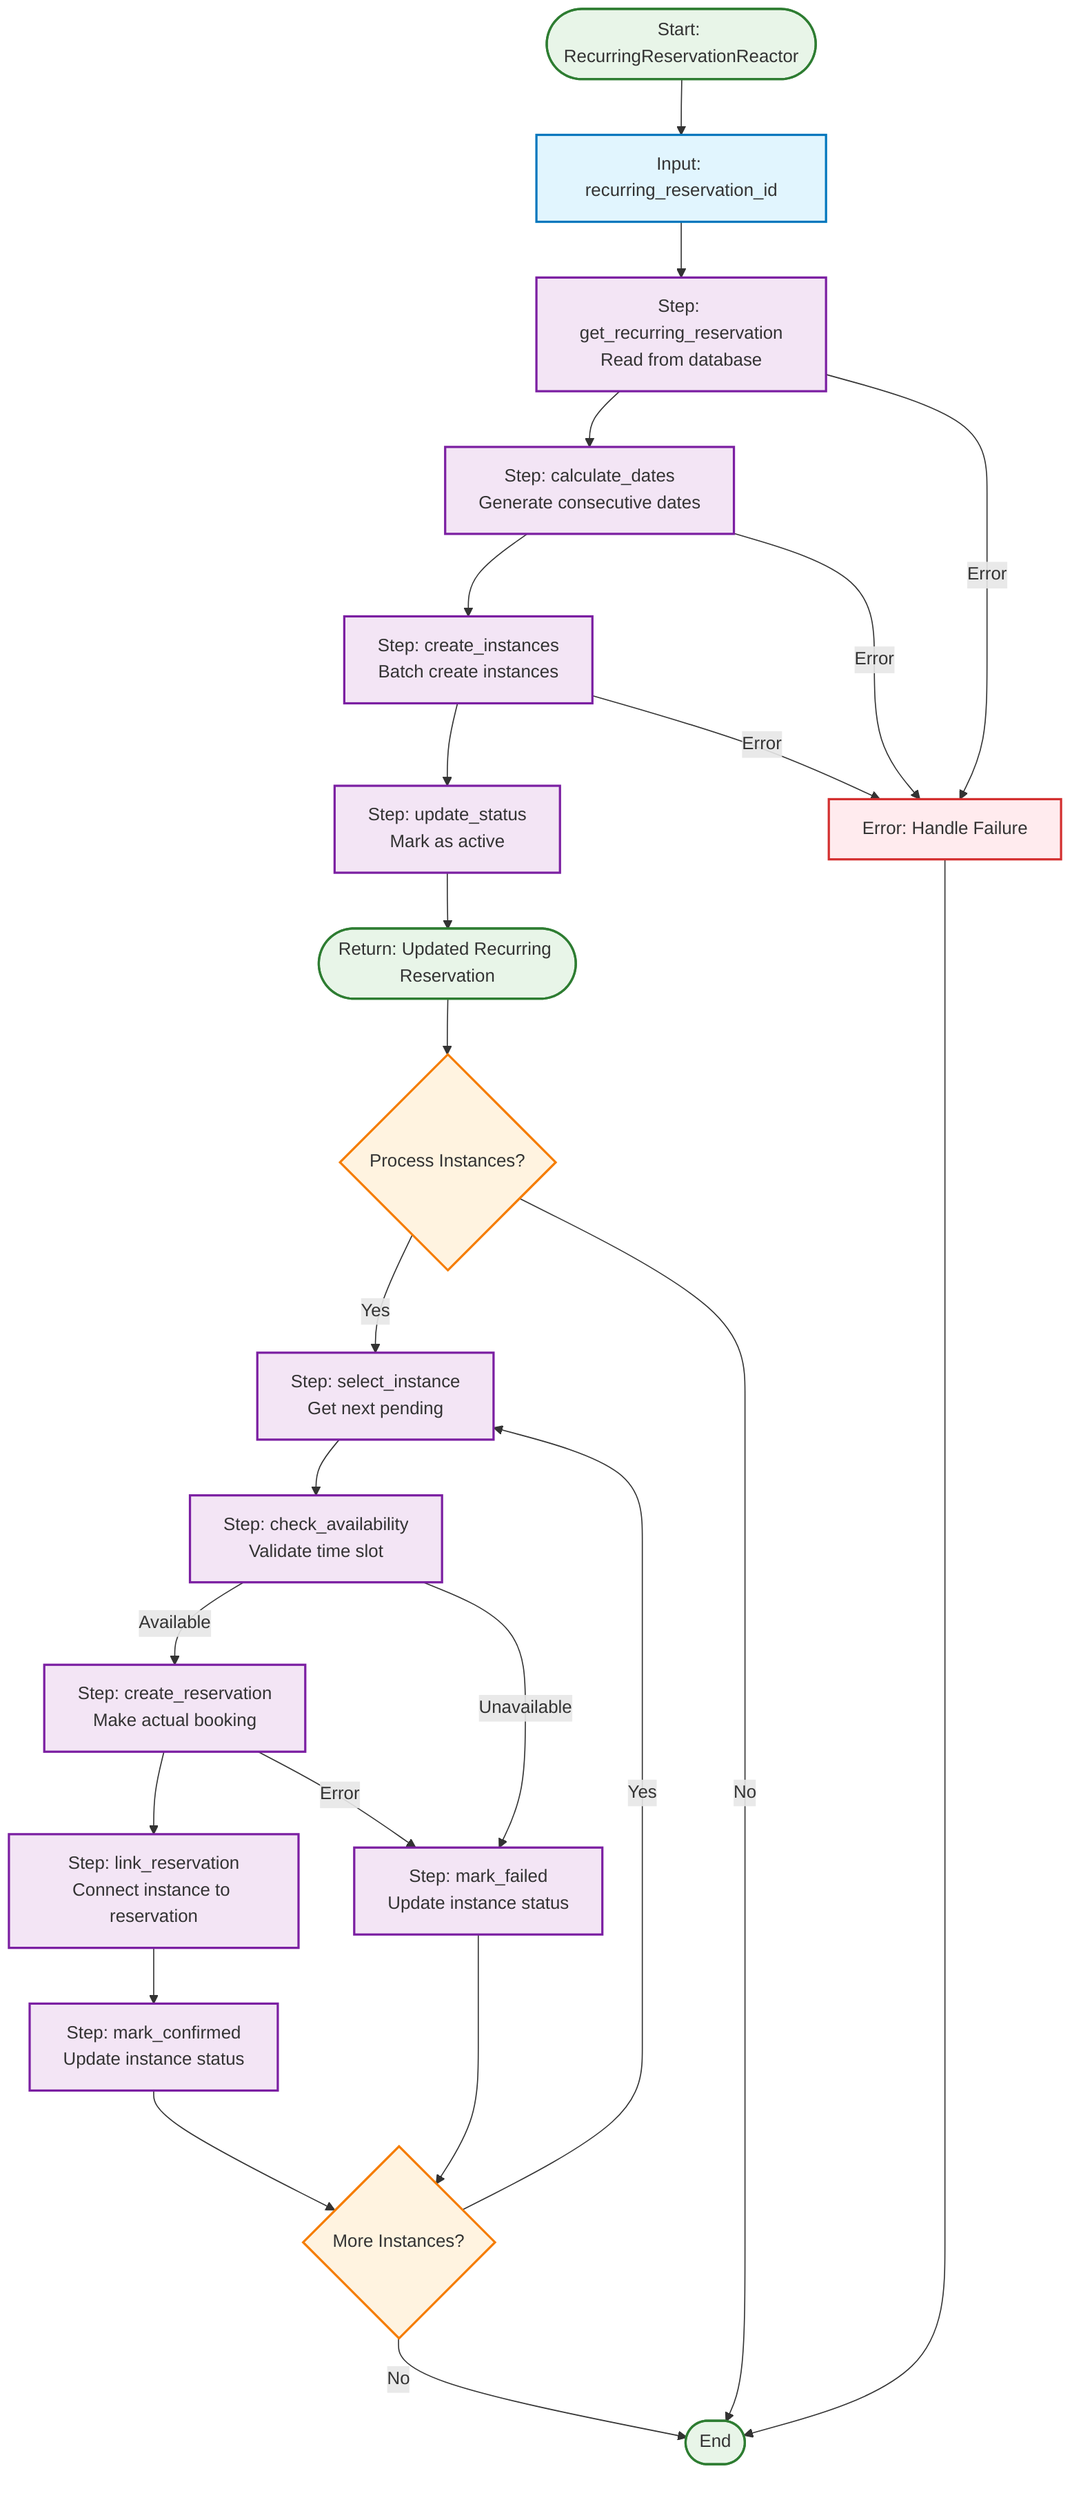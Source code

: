 flowchart TD
    %% Recurring Reservation Reactor Diagram
    
    Start([Start: RecurringReservationReactor]) --> InputId[Input: recurring_reservation_id]
    
    InputId --> GetRecurring[Step: get_recurring_reservation<br/>Read from database]
    
    GetRecurring --> CalculateDates[Step: calculate_dates<br/>Generate consecutive dates]
    
    CalculateDates --> CreateInstances[Step: create_instances<br/>Batch create instances]
    
    CreateInstances --> UpdateStatus[Step: update_status<br/>Mark as active]
    
    UpdateStatus --> Return([Return: Updated Recurring Reservation])
    
    %% Instance Processing Sub-flow
    Return --> ProcessLoop{Process Instances?}
    ProcessLoop -->|Yes| SelectInstance[Step: select_instance<br/>Get next pending]
    ProcessLoop -->|No| End([End])
    
    SelectInstance --> CheckAvailability[Step: check_availability<br/>Validate time slot]
    
    CheckAvailability -->|Available| CreateReservation[Step: create_reservation<br/>Make actual booking]
    CheckAvailability -->|Unavailable| MarkFailed[Step: mark_failed<br/>Update instance status]
    
    CreateReservation --> LinkReservation[Step: link_reservation<br/>Connect instance to reservation]
    
    LinkReservation --> MarkConfirmed[Step: mark_confirmed<br/>Update instance status]
    
    MarkFailed --> HasMore{More Instances?}
    MarkConfirmed --> HasMore
    
    HasMore -->|Yes| SelectInstance
    HasMore -->|No| End
    
    %% Error Handling
    GetRecurring -->|Error| ErrorHandler[Error: Handle Failure]
    CalculateDates -->|Error| ErrorHandler
    CreateInstances -->|Error| ErrorHandler
    CreateReservation -->|Error| MarkFailed
    
    ErrorHandler --> End
    
    %% Styling
    classDef inputClass fill:#e1f5fe,stroke:#0277bd,stroke-width:2px
    classDef stepClass fill:#f3e5f5,stroke:#7b1fa2,stroke-width:2px
    classDef decisionClass fill:#fff3e0,stroke:#f57c00,stroke-width:2px
    classDef errorClass fill:#ffebee,stroke:#d32f2f,stroke-width:2px
    classDef returnClass fill:#e8f5e8,stroke:#2e7d32,stroke-width:2px
    
    class InputId inputClass
    class GetRecurring,CalculateDates,CreateInstances,UpdateStatus,SelectInstance,CheckAvailability,CreateReservation,LinkReservation,MarkConfirmed,MarkFailed stepClass
    class ProcessLoop,HasMore decisionClass
    class ErrorHandler errorClass
    class Start,Return,End returnClass